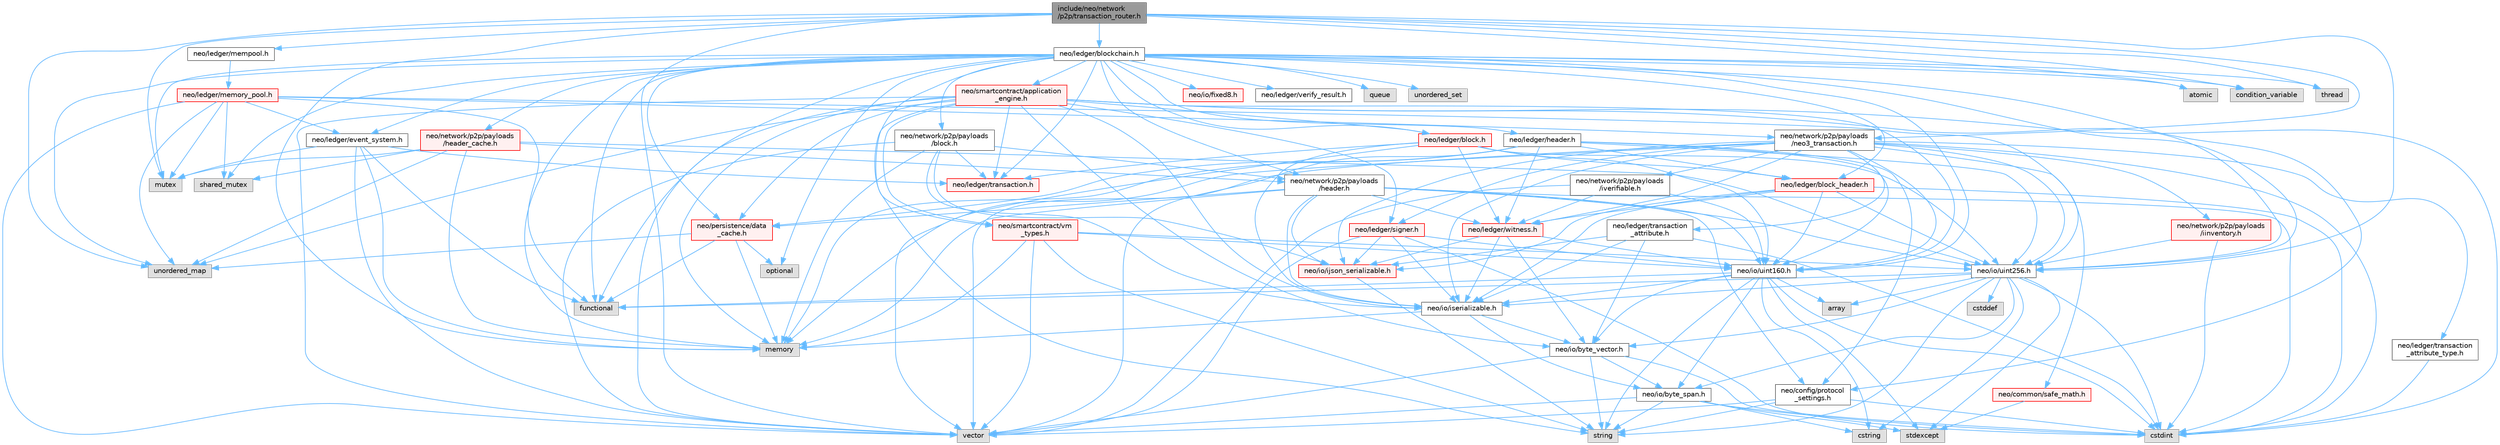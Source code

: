 digraph "include/neo/network/p2p/transaction_router.h"
{
 // LATEX_PDF_SIZE
  bgcolor="transparent";
  edge [fontname=Helvetica,fontsize=10,labelfontname=Helvetica,labelfontsize=10];
  node [fontname=Helvetica,fontsize=10,shape=box,height=0.2,width=0.4];
  Node1 [id="Node000001",label="include/neo/network\l/p2p/transaction_router.h",height=0.2,width=0.4,color="gray40", fillcolor="grey60", style="filled", fontcolor="black",tooltip=" "];
  Node1 -> Node2 [id="edge1_Node000001_Node000002",color="steelblue1",style="solid",tooltip=" "];
  Node2 [id="Node000002",label="neo/io/uint256.h",height=0.2,width=0.4,color="grey40", fillcolor="white", style="filled",URL="$uint256_8h.html",tooltip=" "];
  Node2 -> Node3 [id="edge2_Node000002_Node000003",color="steelblue1",style="solid",tooltip=" "];
  Node3 [id="Node000003",label="neo/io/byte_span.h",height=0.2,width=0.4,color="grey40", fillcolor="white", style="filled",URL="$io_2byte__span_8h.html",tooltip=" "];
  Node3 -> Node4 [id="edge3_Node000003_Node000004",color="steelblue1",style="solid",tooltip=" "];
  Node4 [id="Node000004",label="cstdint",height=0.2,width=0.4,color="grey60", fillcolor="#E0E0E0", style="filled",tooltip=" "];
  Node3 -> Node5 [id="edge4_Node000003_Node000005",color="steelblue1",style="solid",tooltip=" "];
  Node5 [id="Node000005",label="cstring",height=0.2,width=0.4,color="grey60", fillcolor="#E0E0E0", style="filled",tooltip=" "];
  Node3 -> Node6 [id="edge5_Node000003_Node000006",color="steelblue1",style="solid",tooltip=" "];
  Node6 [id="Node000006",label="stdexcept",height=0.2,width=0.4,color="grey60", fillcolor="#E0E0E0", style="filled",tooltip=" "];
  Node3 -> Node7 [id="edge6_Node000003_Node000007",color="steelblue1",style="solid",tooltip=" "];
  Node7 [id="Node000007",label="string",height=0.2,width=0.4,color="grey60", fillcolor="#E0E0E0", style="filled",tooltip=" "];
  Node3 -> Node8 [id="edge7_Node000003_Node000008",color="steelblue1",style="solid",tooltip=" "];
  Node8 [id="Node000008",label="vector",height=0.2,width=0.4,color="grey60", fillcolor="#E0E0E0", style="filled",tooltip=" "];
  Node2 -> Node9 [id="edge8_Node000002_Node000009",color="steelblue1",style="solid",tooltip=" "];
  Node9 [id="Node000009",label="neo/io/byte_vector.h",height=0.2,width=0.4,color="grey40", fillcolor="white", style="filled",URL="$io_2byte__vector_8h.html",tooltip=" "];
  Node9 -> Node3 [id="edge9_Node000009_Node000003",color="steelblue1",style="solid",tooltip=" "];
  Node9 -> Node4 [id="edge10_Node000009_Node000004",color="steelblue1",style="solid",tooltip=" "];
  Node9 -> Node7 [id="edge11_Node000009_Node000007",color="steelblue1",style="solid",tooltip=" "];
  Node9 -> Node8 [id="edge12_Node000009_Node000008",color="steelblue1",style="solid",tooltip=" "];
  Node2 -> Node10 [id="edge13_Node000002_Node000010",color="steelblue1",style="solid",tooltip=" "];
  Node10 [id="Node000010",label="neo/io/iserializable.h",height=0.2,width=0.4,color="grey40", fillcolor="white", style="filled",URL="$iserializable_8h.html",tooltip=" "];
  Node10 -> Node3 [id="edge14_Node000010_Node000003",color="steelblue1",style="solid",tooltip=" "];
  Node10 -> Node9 [id="edge15_Node000010_Node000009",color="steelblue1",style="solid",tooltip=" "];
  Node10 -> Node11 [id="edge16_Node000010_Node000011",color="steelblue1",style="solid",tooltip=" "];
  Node11 [id="Node000011",label="memory",height=0.2,width=0.4,color="grey60", fillcolor="#E0E0E0", style="filled",tooltip=" "];
  Node2 -> Node12 [id="edge17_Node000002_Node000012",color="steelblue1",style="solid",tooltip=" "];
  Node12 [id="Node000012",label="array",height=0.2,width=0.4,color="grey60", fillcolor="#E0E0E0", style="filled",tooltip=" "];
  Node2 -> Node13 [id="edge18_Node000002_Node000013",color="steelblue1",style="solid",tooltip=" "];
  Node13 [id="Node000013",label="cstddef",height=0.2,width=0.4,color="grey60", fillcolor="#E0E0E0", style="filled",tooltip=" "];
  Node2 -> Node4 [id="edge19_Node000002_Node000004",color="steelblue1",style="solid",tooltip=" "];
  Node2 -> Node5 [id="edge20_Node000002_Node000005",color="steelblue1",style="solid",tooltip=" "];
  Node2 -> Node14 [id="edge21_Node000002_Node000014",color="steelblue1",style="solid",tooltip=" "];
  Node14 [id="Node000014",label="functional",height=0.2,width=0.4,color="grey60", fillcolor="#E0E0E0", style="filled",tooltip=" "];
  Node2 -> Node6 [id="edge22_Node000002_Node000006",color="steelblue1",style="solid",tooltip=" "];
  Node2 -> Node7 [id="edge23_Node000002_Node000007",color="steelblue1",style="solid",tooltip=" "];
  Node1 -> Node15 [id="edge24_Node000001_Node000015",color="steelblue1",style="solid",tooltip=" "];
  Node15 [id="Node000015",label="neo/ledger/blockchain.h",height=0.2,width=0.4,color="grey40", fillcolor="white", style="filled",URL="$blockchain_8h.html",tooltip=" "];
  Node15 -> Node16 [id="edge25_Node000015_Node000016",color="steelblue1",style="solid",tooltip=" "];
  Node16 [id="Node000016",label="neo/ledger/block.h",height=0.2,width=0.4,color="red", fillcolor="#FFF0F0", style="filled",URL="$ledger_2block_8h.html",tooltip=" "];
  Node16 -> Node10 [id="edge26_Node000016_Node000010",color="steelblue1",style="solid",tooltip=" "];
  Node16 -> Node17 [id="edge27_Node000016_Node000017",color="steelblue1",style="solid",tooltip=" "];
  Node17 [id="Node000017",label="neo/io/uint160.h",height=0.2,width=0.4,color="grey40", fillcolor="white", style="filled",URL="$uint160_8h.html",tooltip=" "];
  Node17 -> Node3 [id="edge28_Node000017_Node000003",color="steelblue1",style="solid",tooltip=" "];
  Node17 -> Node9 [id="edge29_Node000017_Node000009",color="steelblue1",style="solid",tooltip=" "];
  Node17 -> Node10 [id="edge30_Node000017_Node000010",color="steelblue1",style="solid",tooltip=" "];
  Node17 -> Node12 [id="edge31_Node000017_Node000012",color="steelblue1",style="solid",tooltip=" "];
  Node17 -> Node4 [id="edge32_Node000017_Node000004",color="steelblue1",style="solid",tooltip=" "];
  Node17 -> Node5 [id="edge33_Node000017_Node000005",color="steelblue1",style="solid",tooltip=" "];
  Node17 -> Node14 [id="edge34_Node000017_Node000014",color="steelblue1",style="solid",tooltip=" "];
  Node17 -> Node6 [id="edge35_Node000017_Node000006",color="steelblue1",style="solid",tooltip=" "];
  Node17 -> Node7 [id="edge36_Node000017_Node000007",color="steelblue1",style="solid",tooltip=" "];
  Node16 -> Node2 [id="edge37_Node000016_Node000002",color="steelblue1",style="solid",tooltip=" "];
  Node16 -> Node18 [id="edge38_Node000016_Node000018",color="steelblue1",style="solid",tooltip=" "];
  Node18 [id="Node000018",label="neo/ledger/block_header.h",height=0.2,width=0.4,color="red", fillcolor="#FFF0F0", style="filled",URL="$block__header_8h.html",tooltip=" "];
  Node18 -> Node26 [id="edge39_Node000018_Node000026",color="steelblue1",style="solid",tooltip=" "];
  Node26 [id="Node000026",label="neo/io/ijson_serializable.h",height=0.2,width=0.4,color="red", fillcolor="#FFF0F0", style="filled",URL="$ijson__serializable_8h.html",tooltip=" "];
  Node26 -> Node7 [id="edge40_Node000026_Node000007",color="steelblue1",style="solid",tooltip=" "];
  Node18 -> Node10 [id="edge41_Node000018_Node000010",color="steelblue1",style="solid",tooltip=" "];
  Node18 -> Node17 [id="edge42_Node000018_Node000017",color="steelblue1",style="solid",tooltip=" "];
  Node18 -> Node2 [id="edge43_Node000018_Node000002",color="steelblue1",style="solid",tooltip=" "];
  Node18 -> Node50 [id="edge44_Node000018_Node000050",color="steelblue1",style="solid",tooltip=" "];
  Node50 [id="Node000050",label="neo/ledger/witness.h",height=0.2,width=0.4,color="red", fillcolor="#FFF0F0", style="filled",URL="$ledger_2witness_8h.html",tooltip=" "];
  Node50 -> Node9 [id="edge45_Node000050_Node000009",color="steelblue1",style="solid",tooltip=" "];
  Node50 -> Node26 [id="edge46_Node000050_Node000026",color="steelblue1",style="solid",tooltip=" "];
  Node50 -> Node10 [id="edge47_Node000050_Node000010",color="steelblue1",style="solid",tooltip=" "];
  Node50 -> Node17 [id="edge48_Node000050_Node000017",color="steelblue1",style="solid",tooltip=" "];
  Node18 -> Node4 [id="edge49_Node000018_Node000004",color="steelblue1",style="solid",tooltip=" "];
  Node16 -> Node51 [id="edge50_Node000016_Node000051",color="steelblue1",style="solid",tooltip=" "];
  Node51 [id="Node000051",label="neo/ledger/transaction.h",height=0.2,width=0.4,color="red", fillcolor="#FFF0F0", style="filled",URL="$ledger_2transaction_8h.html",tooltip=" "];
  Node16 -> Node50 [id="edge51_Node000016_Node000050",color="steelblue1",style="solid",tooltip=" "];
  Node16 -> Node8 [id="edge52_Node000016_Node000008",color="steelblue1",style="solid",tooltip=" "];
  Node15 -> Node18 [id="edge53_Node000015_Node000018",color="steelblue1",style="solid",tooltip=" "];
  Node15 -> Node67 [id="edge54_Node000015_Node000067",color="steelblue1",style="solid",tooltip=" "];
  Node67 [id="Node000067",label="neo/ledger/event_system.h",height=0.2,width=0.4,color="grey40", fillcolor="white", style="filled",URL="$event__system_8h.html",tooltip=" "];
  Node67 -> Node14 [id="edge55_Node000067_Node000014",color="steelblue1",style="solid",tooltip=" "];
  Node67 -> Node11 [id="edge56_Node000067_Node000011",color="steelblue1",style="solid",tooltip=" "];
  Node67 -> Node68 [id="edge57_Node000067_Node000068",color="steelblue1",style="solid",tooltip=" "];
  Node68 [id="Node000068",label="mutex",height=0.2,width=0.4,color="grey60", fillcolor="#E0E0E0", style="filled",tooltip=" "];
  Node67 -> Node8 [id="edge58_Node000067_Node000008",color="steelblue1",style="solid",tooltip=" "];
  Node67 -> Node51 [id="edge59_Node000067_Node000051",color="steelblue1",style="solid",tooltip=" "];
  Node15 -> Node69 [id="edge60_Node000015_Node000069",color="steelblue1",style="solid",tooltip=" "];
  Node69 [id="Node000069",label="neo/ledger/header.h",height=0.2,width=0.4,color="grey40", fillcolor="white", style="filled",URL="$ledger_2header_8h.html",tooltip=" "];
  Node69 -> Node70 [id="edge61_Node000069_Node000070",color="steelblue1",style="solid",tooltip=" "];
  Node70 [id="Node000070",label="neo/config/protocol\l_settings.h",height=0.2,width=0.4,color="grey40", fillcolor="white", style="filled",URL="$config_2protocol__settings_8h.html",tooltip=" "];
  Node70 -> Node4 [id="edge62_Node000070_Node000004",color="steelblue1",style="solid",tooltip=" "];
  Node70 -> Node7 [id="edge63_Node000070_Node000007",color="steelblue1",style="solid",tooltip=" "];
  Node70 -> Node8 [id="edge64_Node000070_Node000008",color="steelblue1",style="solid",tooltip=" "];
  Node69 -> Node17 [id="edge65_Node000069_Node000017",color="steelblue1",style="solid",tooltip=" "];
  Node69 -> Node2 [id="edge66_Node000069_Node000002",color="steelblue1",style="solid",tooltip=" "];
  Node69 -> Node18 [id="edge67_Node000069_Node000018",color="steelblue1",style="solid",tooltip=" "];
  Node69 -> Node50 [id="edge68_Node000069_Node000050",color="steelblue1",style="solid",tooltip=" "];
  Node69 -> Node71 [id="edge69_Node000069_Node000071",color="steelblue1",style="solid",tooltip=" "];
  Node71 [id="Node000071",label="neo/persistence/data\l_cache.h",height=0.2,width=0.4,color="red", fillcolor="#FFF0F0", style="filled",URL="$data__cache_8h.html",tooltip=" "];
  Node71 -> Node14 [id="edge70_Node000071_Node000014",color="steelblue1",style="solid",tooltip=" "];
  Node71 -> Node11 [id="edge71_Node000071_Node000011",color="steelblue1",style="solid",tooltip=" "];
  Node71 -> Node58 [id="edge72_Node000071_Node000058",color="steelblue1",style="solid",tooltip=" "];
  Node58 [id="Node000058",label="optional",height=0.2,width=0.4,color="grey60", fillcolor="#E0E0E0", style="filled",tooltip=" "];
  Node71 -> Node37 [id="edge73_Node000071_Node000037",color="steelblue1",style="solid",tooltip=" "];
  Node37 [id="Node000037",label="unordered_map",height=0.2,width=0.4,color="grey60", fillcolor="#E0E0E0", style="filled",tooltip=" "];
  Node69 -> Node11 [id="edge74_Node000069_Node000011",color="steelblue1",style="solid",tooltip=" "];
  Node69 -> Node8 [id="edge75_Node000069_Node000008",color="steelblue1",style="solid",tooltip=" "];
  Node15 -> Node51 [id="edge76_Node000015_Node000051",color="steelblue1",style="solid",tooltip=" "];
  Node15 -> Node83 [id="edge77_Node000015_Node000083",color="steelblue1",style="solid",tooltip=" "];
  Node83 [id="Node000083",label="neo/network/p2p/payloads\l/block.h",height=0.2,width=0.4,color="grey40", fillcolor="white", style="filled",URL="$network_2p2p_2payloads_2block_8h.html",tooltip=" "];
  Node83 -> Node26 [id="edge78_Node000083_Node000026",color="steelblue1",style="solid",tooltip=" "];
  Node83 -> Node10 [id="edge79_Node000083_Node000010",color="steelblue1",style="solid",tooltip=" "];
  Node83 -> Node51 [id="edge80_Node000083_Node000051",color="steelblue1",style="solid",tooltip=" "];
  Node83 -> Node84 [id="edge81_Node000083_Node000084",color="steelblue1",style="solid",tooltip=" "];
  Node84 [id="Node000084",label="neo/network/p2p/payloads\l/header.h",height=0.2,width=0.4,color="grey40", fillcolor="white", style="filled",URL="$network_2p2p_2payloads_2header_8h.html",tooltip=" "];
  Node84 -> Node70 [id="edge82_Node000084_Node000070",color="steelblue1",style="solid",tooltip=" "];
  Node84 -> Node26 [id="edge83_Node000084_Node000026",color="steelblue1",style="solid",tooltip=" "];
  Node84 -> Node10 [id="edge84_Node000084_Node000010",color="steelblue1",style="solid",tooltip=" "];
  Node84 -> Node17 [id="edge85_Node000084_Node000017",color="steelblue1",style="solid",tooltip=" "];
  Node84 -> Node2 [id="edge86_Node000084_Node000002",color="steelblue1",style="solid",tooltip=" "];
  Node84 -> Node50 [id="edge87_Node000084_Node000050",color="steelblue1",style="solid",tooltip=" "];
  Node84 -> Node71 [id="edge88_Node000084_Node000071",color="steelblue1",style="solid",tooltip=" "];
  Node84 -> Node4 [id="edge89_Node000084_Node000004",color="steelblue1",style="solid",tooltip=" "];
  Node84 -> Node11 [id="edge90_Node000084_Node000011",color="steelblue1",style="solid",tooltip=" "];
  Node83 -> Node11 [id="edge91_Node000083_Node000011",color="steelblue1",style="solid",tooltip=" "];
  Node83 -> Node8 [id="edge92_Node000083_Node000008",color="steelblue1",style="solid",tooltip=" "];
  Node15 -> Node84 [id="edge93_Node000015_Node000084",color="steelblue1",style="solid",tooltip=" "];
  Node15 -> Node85 [id="edge94_Node000015_Node000085",color="steelblue1",style="solid",tooltip=" "];
  Node85 [id="Node000085",label="neo/network/p2p/payloads\l/header_cache.h",height=0.2,width=0.4,color="red", fillcolor="#FFF0F0", style="filled",URL="$network_2p2p_2payloads_2header__cache_8h.html",tooltip=" "];
  Node85 -> Node2 [id="edge95_Node000085_Node000002",color="steelblue1",style="solid",tooltip=" "];
  Node85 -> Node84 [id="edge96_Node000085_Node000084",color="steelblue1",style="solid",tooltip=" "];
  Node85 -> Node11 [id="edge97_Node000085_Node000011",color="steelblue1",style="solid",tooltip=" "];
  Node85 -> Node68 [id="edge98_Node000085_Node000068",color="steelblue1",style="solid",tooltip=" "];
  Node85 -> Node80 [id="edge99_Node000085_Node000080",color="steelblue1",style="solid",tooltip=" "];
  Node80 [id="Node000080",label="shared_mutex",height=0.2,width=0.4,color="grey60", fillcolor="#E0E0E0", style="filled",tooltip=" "];
  Node85 -> Node37 [id="edge100_Node000085_Node000037",color="steelblue1",style="solid",tooltip=" "];
  Node15 -> Node70 [id="edge101_Node000015_Node000070",color="steelblue1",style="solid",tooltip=" "];
  Node15 -> Node20 [id="edge102_Node000015_Node000020",color="steelblue1",style="solid",tooltip=" "];
  Node20 [id="Node000020",label="neo/io/fixed8.h",height=0.2,width=0.4,color="red", fillcolor="#FFF0F0", style="filled",URL="$io_2fixed8_8h.html",tooltip=" "];
  Node15 -> Node17 [id="edge103_Node000015_Node000017",color="steelblue1",style="solid",tooltip=" "];
  Node15 -> Node2 [id="edge104_Node000015_Node000002",color="steelblue1",style="solid",tooltip=" "];
  Node15 -> Node87 [id="edge105_Node000015_Node000087",color="steelblue1",style="solid",tooltip=" "];
  Node87 [id="Node000087",label="neo/ledger/verify_result.h",height=0.2,width=0.4,color="grey40", fillcolor="white", style="filled",URL="$verify__result_8h.html",tooltip=" "];
  Node15 -> Node71 [id="edge106_Node000015_Node000071",color="steelblue1",style="solid",tooltip=" "];
  Node15 -> Node88 [id="edge107_Node000015_Node000088",color="steelblue1",style="solid",tooltip=" "];
  Node88 [id="Node000088",label="neo/smartcontract/application\l_engine.h",height=0.2,width=0.4,color="red", fillcolor="#FFF0F0", style="filled",URL="$application__engine_8h.html",tooltip=" "];
  Node88 -> Node9 [id="edge108_Node000088_Node000009",color="steelblue1",style="solid",tooltip=" "];
  Node88 -> Node10 [id="edge109_Node000088_Node000010",color="steelblue1",style="solid",tooltip=" "];
  Node88 -> Node17 [id="edge110_Node000088_Node000017",color="steelblue1",style="solid",tooltip=" "];
  Node88 -> Node2 [id="edge111_Node000088_Node000002",color="steelblue1",style="solid",tooltip=" "];
  Node88 -> Node16 [id="edge112_Node000088_Node000016",color="steelblue1",style="solid",tooltip=" "];
  Node88 -> Node55 [id="edge113_Node000088_Node000055",color="steelblue1",style="solid",tooltip=" "];
  Node55 [id="Node000055",label="neo/ledger/signer.h",height=0.2,width=0.4,color="red", fillcolor="#FFF0F0", style="filled",URL="$signer_8h.html",tooltip=" "];
  Node55 -> Node26 [id="edge114_Node000055_Node000026",color="steelblue1",style="solid",tooltip=" "];
  Node55 -> Node10 [id="edge115_Node000055_Node000010",color="steelblue1",style="solid",tooltip=" "];
  Node55 -> Node17 [id="edge116_Node000055_Node000017",color="steelblue1",style="solid",tooltip=" "];
  Node55 -> Node4 [id="edge117_Node000055_Node000004",color="steelblue1",style="solid",tooltip=" "];
  Node55 -> Node8 [id="edge118_Node000055_Node000008",color="steelblue1",style="solid",tooltip=" "];
  Node88 -> Node51 [id="edge119_Node000088_Node000051",color="steelblue1",style="solid",tooltip=" "];
  Node88 -> Node71 [id="edge120_Node000088_Node000071",color="steelblue1",style="solid",tooltip=" "];
  Node88 -> Node109 [id="edge121_Node000088_Node000109",color="steelblue1",style="solid",tooltip=" "];
  Node109 [id="Node000109",label="neo/smartcontract/vm\l_types.h",height=0.2,width=0.4,color="red", fillcolor="#FFF0F0", style="filled",URL="$vm__types_8h.html",tooltip=" "];
  Node109 -> Node17 [id="edge122_Node000109_Node000017",color="steelblue1",style="solid",tooltip=" "];
  Node109 -> Node2 [id="edge123_Node000109_Node000002",color="steelblue1",style="solid",tooltip=" "];
  Node109 -> Node11 [id="edge124_Node000109_Node000011",color="steelblue1",style="solid",tooltip=" "];
  Node109 -> Node7 [id="edge125_Node000109_Node000007",color="steelblue1",style="solid",tooltip=" "];
  Node109 -> Node8 [id="edge126_Node000109_Node000008",color="steelblue1",style="solid",tooltip=" "];
  Node88 -> Node4 [id="edge127_Node000088_Node000004",color="steelblue1",style="solid",tooltip=" "];
  Node88 -> Node14 [id="edge128_Node000088_Node000014",color="steelblue1",style="solid",tooltip=" "];
  Node88 -> Node11 [id="edge129_Node000088_Node000011",color="steelblue1",style="solid",tooltip=" "];
  Node88 -> Node7 [id="edge130_Node000088_Node000007",color="steelblue1",style="solid",tooltip=" "];
  Node88 -> Node37 [id="edge131_Node000088_Node000037",color="steelblue1",style="solid",tooltip=" "];
  Node88 -> Node8 [id="edge132_Node000088_Node000008",color="steelblue1",style="solid",tooltip=" "];
  Node15 -> Node109 [id="edge133_Node000015_Node000109",color="steelblue1",style="solid",tooltip=" "];
  Node15 -> Node110 [id="edge134_Node000015_Node000110",color="steelblue1",style="solid",tooltip=" "];
  Node110 [id="Node000110",label="atomic",height=0.2,width=0.4,color="grey60", fillcolor="#E0E0E0", style="filled",tooltip=" "];
  Node15 -> Node111 [id="edge135_Node000015_Node000111",color="steelblue1",style="solid",tooltip=" "];
  Node111 [id="Node000111",label="condition_variable",height=0.2,width=0.4,color="grey60", fillcolor="#E0E0E0", style="filled",tooltip=" "];
  Node15 -> Node14 [id="edge136_Node000015_Node000014",color="steelblue1",style="solid",tooltip=" "];
  Node15 -> Node11 [id="edge137_Node000015_Node000011",color="steelblue1",style="solid",tooltip=" "];
  Node15 -> Node68 [id="edge138_Node000015_Node000068",color="steelblue1",style="solid",tooltip=" "];
  Node15 -> Node58 [id="edge139_Node000015_Node000058",color="steelblue1",style="solid",tooltip=" "];
  Node15 -> Node112 [id="edge140_Node000015_Node000112",color="steelblue1",style="solid",tooltip=" "];
  Node112 [id="Node000112",label="queue",height=0.2,width=0.4,color="grey60", fillcolor="#E0E0E0", style="filled",tooltip=" "];
  Node15 -> Node80 [id="edge141_Node000015_Node000080",color="steelblue1",style="solid",tooltip=" "];
  Node15 -> Node113 [id="edge142_Node000015_Node000113",color="steelblue1",style="solid",tooltip=" "];
  Node113 [id="Node000113",label="thread",height=0.2,width=0.4,color="grey60", fillcolor="#E0E0E0", style="filled",tooltip=" "];
  Node15 -> Node37 [id="edge143_Node000015_Node000037",color="steelblue1",style="solid",tooltip=" "];
  Node15 -> Node106 [id="edge144_Node000015_Node000106",color="steelblue1",style="solid",tooltip=" "];
  Node106 [id="Node000106",label="unordered_set",height=0.2,width=0.4,color="grey60", fillcolor="#E0E0E0", style="filled",tooltip=" "];
  Node15 -> Node8 [id="edge145_Node000015_Node000008",color="steelblue1",style="solid",tooltip=" "];
  Node1 -> Node114 [id="edge146_Node000001_Node000114",color="steelblue1",style="solid",tooltip=" "];
  Node114 [id="Node000114",label="neo/ledger/mempool.h",height=0.2,width=0.4,color="grey40", fillcolor="white", style="filled",URL="$mempool_8h.html",tooltip=" "];
  Node114 -> Node115 [id="edge147_Node000114_Node000115",color="steelblue1",style="solid",tooltip=" "];
  Node115 [id="Node000115",label="neo/ledger/memory_pool.h",height=0.2,width=0.4,color="red", fillcolor="#FFF0F0", style="filled",URL="$ledger_2memory__pool_8h.html",tooltip=" "];
  Node115 -> Node2 [id="edge148_Node000115_Node000002",color="steelblue1",style="solid",tooltip=" "];
  Node115 -> Node67 [id="edge149_Node000115_Node000067",color="steelblue1",style="solid",tooltip=" "];
  Node115 -> Node53 [id="edge150_Node000115_Node000053",color="steelblue1",style="solid",tooltip=" "];
  Node53 [id="Node000053",label="neo/network/p2p/payloads\l/neo3_transaction.h",height=0.2,width=0.4,color="grey40", fillcolor="white", style="filled",URL="$neo3__transaction_8h.html",tooltip=" "];
  Node53 -> Node54 [id="edge151_Node000053_Node000054",color="steelblue1",style="solid",tooltip=" "];
  Node54 [id="Node000054",label="neo/common/safe_math.h",height=0.2,width=0.4,color="red", fillcolor="#FFF0F0", style="filled",URL="$safe__math_8h.html",tooltip=" "];
  Node54 -> Node6 [id="edge152_Node000054_Node000006",color="steelblue1",style="solid",tooltip=" "];
  Node53 -> Node26 [id="edge153_Node000053_Node000026",color="steelblue1",style="solid",tooltip=" "];
  Node53 -> Node10 [id="edge154_Node000053_Node000010",color="steelblue1",style="solid",tooltip=" "];
  Node53 -> Node17 [id="edge155_Node000053_Node000017",color="steelblue1",style="solid",tooltip=" "];
  Node53 -> Node2 [id="edge156_Node000053_Node000002",color="steelblue1",style="solid",tooltip=" "];
  Node53 -> Node55 [id="edge157_Node000053_Node000055",color="steelblue1",style="solid",tooltip=" "];
  Node53 -> Node61 [id="edge158_Node000053_Node000061",color="steelblue1",style="solid",tooltip=" "];
  Node61 [id="Node000061",label="neo/ledger/transaction\l_attribute.h",height=0.2,width=0.4,color="grey40", fillcolor="white", style="filled",URL="$transaction__attribute_8h.html",tooltip=" "];
  Node61 -> Node9 [id="edge159_Node000061_Node000009",color="steelblue1",style="solid",tooltip=" "];
  Node61 -> Node26 [id="edge160_Node000061_Node000026",color="steelblue1",style="solid",tooltip=" "];
  Node61 -> Node10 [id="edge161_Node000061_Node000010",color="steelblue1",style="solid",tooltip=" "];
  Node61 -> Node4 [id="edge162_Node000061_Node000004",color="steelblue1",style="solid",tooltip=" "];
  Node53 -> Node62 [id="edge163_Node000053_Node000062",color="steelblue1",style="solid",tooltip=" "];
  Node62 [id="Node000062",label="neo/ledger/transaction\l_attribute_type.h",height=0.2,width=0.4,color="grey40", fillcolor="white", style="filled",URL="$transaction__attribute__type_8h.html",tooltip=" "];
  Node62 -> Node4 [id="edge164_Node000062_Node000004",color="steelblue1",style="solid",tooltip=" "];
  Node53 -> Node50 [id="edge165_Node000053_Node000050",color="steelblue1",style="solid",tooltip=" "];
  Node53 -> Node63 [id="edge166_Node000053_Node000063",color="steelblue1",style="solid",tooltip=" "];
  Node63 [id="Node000063",label="neo/network/p2p/payloads\l/iinventory.h",height=0.2,width=0.4,color="red", fillcolor="#FFF0F0", style="filled",URL="$payloads_2iinventory_8h.html",tooltip=" "];
  Node63 -> Node2 [id="edge167_Node000063_Node000002",color="steelblue1",style="solid",tooltip=" "];
  Node63 -> Node4 [id="edge168_Node000063_Node000004",color="steelblue1",style="solid",tooltip=" "];
  Node53 -> Node65 [id="edge169_Node000053_Node000065",color="steelblue1",style="solid",tooltip=" "];
  Node65 [id="Node000065",label="neo/network/p2p/payloads\l/iverifiable.h",height=0.2,width=0.4,color="grey40", fillcolor="white", style="filled",URL="$iverifiable_8h.html",tooltip=" "];
  Node65 -> Node17 [id="edge170_Node000065_Node000017",color="steelblue1",style="solid",tooltip=" "];
  Node65 -> Node50 [id="edge171_Node000065_Node000050",color="steelblue1",style="solid",tooltip=" "];
  Node65 -> Node8 [id="edge172_Node000065_Node000008",color="steelblue1",style="solid",tooltip=" "];
  Node53 -> Node4 [id="edge173_Node000053_Node000004",color="steelblue1",style="solid",tooltip=" "];
  Node53 -> Node11 [id="edge174_Node000053_Node000011",color="steelblue1",style="solid",tooltip=" "];
  Node53 -> Node8 [id="edge175_Node000053_Node000008",color="steelblue1",style="solid",tooltip=" "];
  Node115 -> Node14 [id="edge176_Node000115_Node000014",color="steelblue1",style="solid",tooltip=" "];
  Node115 -> Node68 [id="edge177_Node000115_Node000068",color="steelblue1",style="solid",tooltip=" "];
  Node115 -> Node80 [id="edge178_Node000115_Node000080",color="steelblue1",style="solid",tooltip=" "];
  Node115 -> Node37 [id="edge179_Node000115_Node000037",color="steelblue1",style="solid",tooltip=" "];
  Node115 -> Node8 [id="edge180_Node000115_Node000008",color="steelblue1",style="solid",tooltip=" "];
  Node1 -> Node53 [id="edge181_Node000001_Node000053",color="steelblue1",style="solid",tooltip=" "];
  Node1 -> Node110 [id="edge182_Node000001_Node000110",color="steelblue1",style="solid",tooltip=" "];
  Node1 -> Node111 [id="edge183_Node000001_Node000111",color="steelblue1",style="solid",tooltip=" "];
  Node1 -> Node11 [id="edge184_Node000001_Node000011",color="steelblue1",style="solid",tooltip=" "];
  Node1 -> Node68 [id="edge185_Node000001_Node000068",color="steelblue1",style="solid",tooltip=" "];
  Node1 -> Node113 [id="edge186_Node000001_Node000113",color="steelblue1",style="solid",tooltip=" "];
  Node1 -> Node37 [id="edge187_Node000001_Node000037",color="steelblue1",style="solid",tooltip=" "];
  Node1 -> Node8 [id="edge188_Node000001_Node000008",color="steelblue1",style="solid",tooltip=" "];
}

